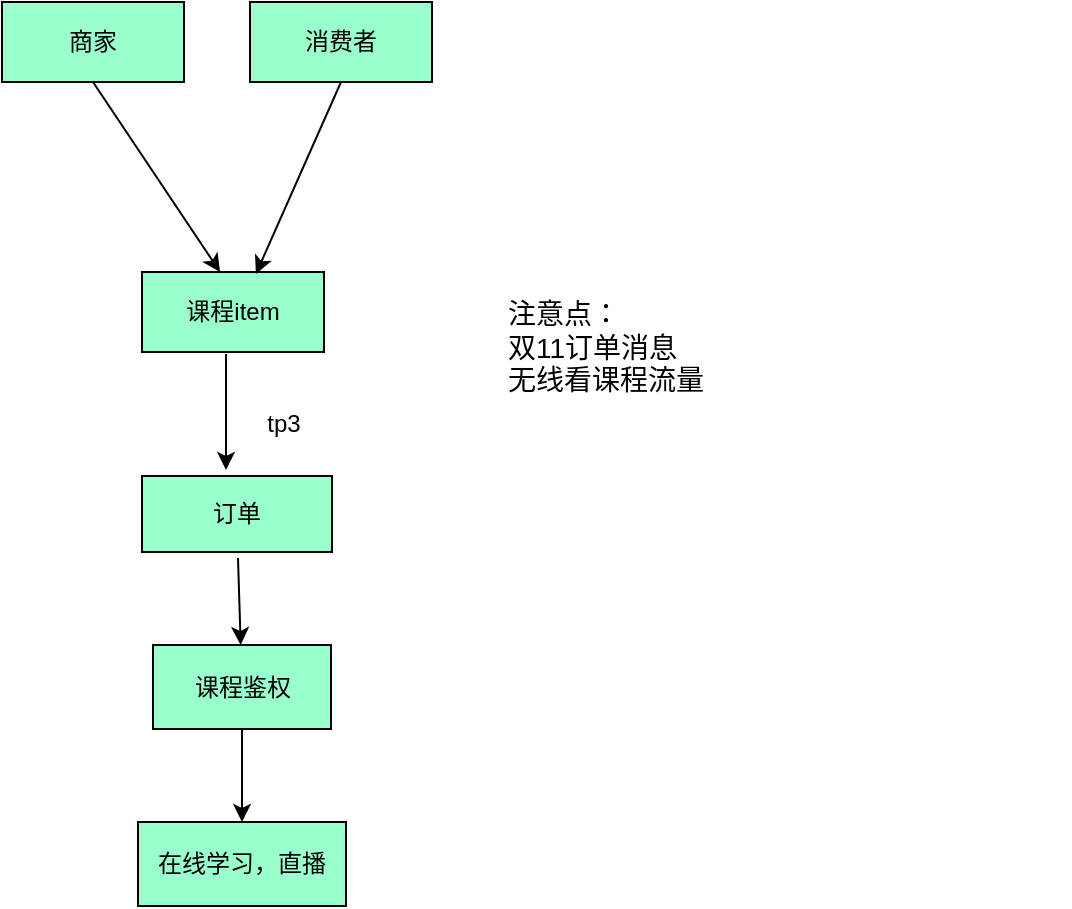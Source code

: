 <mxfile version="12.0.0" type="github" pages="1"><diagram id="N3Zr3eMrpeTJ9TRaYTEw" name="第 1 页"><mxGraphModel dx="1426" dy="794" grid="0" gridSize="10" guides="1" tooltips="1" connect="1" arrows="1" fold="1" page="1" pageScale="1" pageWidth="827" pageHeight="1169" math="0" shadow="0"><root><mxCell id="0"/><mxCell id="1" parent="0"/><mxCell id="0JGY7-4iVszi0LBUuu1V-1" value="商家" style="rounded=0;whiteSpace=wrap;html=1;fillColor=#99FFCC;" vertex="1" parent="1"><mxGeometry x="126" y="174" width="91" height="40" as="geometry"/></mxCell><mxCell id="0JGY7-4iVszi0LBUuu1V-2" value="课程item" style="rounded=0;whiteSpace=wrap;html=1;fillColor=#99FFCC;" vertex="1" parent="1"><mxGeometry x="196" y="309" width="91" height="40" as="geometry"/></mxCell><mxCell id="0JGY7-4iVszi0LBUuu1V-3" value="消费者" style="rounded=0;whiteSpace=wrap;html=1;fillColor=#99FFCC;" vertex="1" parent="1"><mxGeometry x="250" y="174" width="91" height="40" as="geometry"/></mxCell><mxCell id="0JGY7-4iVszi0LBUuu1V-4" value="" style="endArrow=classic;html=1;exitX=0.5;exitY=1;exitDx=0;exitDy=0;entryX=0.429;entryY=0;entryDx=0;entryDy=0;entryPerimeter=0;" edge="1" parent="1" source="0JGY7-4iVszi0LBUuu1V-1" target="0JGY7-4iVszi0LBUuu1V-2"><mxGeometry width="50" height="50" relative="1" as="geometry"><mxPoint x="90" y="380" as="sourcePoint"/><mxPoint x="140" y="330" as="targetPoint"/></mxGeometry></mxCell><mxCell id="0JGY7-4iVszi0LBUuu1V-5" value="" style="endArrow=classic;html=1;exitX=0.5;exitY=1;exitDx=0;exitDy=0;entryX=0.626;entryY=0.025;entryDx=0;entryDy=0;entryPerimeter=0;" edge="1" parent="1" source="0JGY7-4iVszi0LBUuu1V-3" target="0JGY7-4iVszi0LBUuu1V-2"><mxGeometry width="50" height="50" relative="1" as="geometry"><mxPoint x="90" y="380" as="sourcePoint"/><mxPoint x="246" y="263" as="targetPoint"/></mxGeometry></mxCell><mxCell id="0JGY7-4iVszi0LBUuu1V-7" value="订单" style="rounded=0;whiteSpace=wrap;html=1;fillColor=#99FFCC;" vertex="1" parent="1"><mxGeometry x="196" y="411" width="95" height="38" as="geometry"/></mxCell><mxCell id="0JGY7-4iVszi0LBUuu1V-8" value="课程鉴权" style="rounded=0;whiteSpace=wrap;html=1;fillColor=#99FFCC;" vertex="1" parent="1"><mxGeometry x="201.5" y="495.5" width="89" height="42" as="geometry"/></mxCell><mxCell id="0JGY7-4iVszi0LBUuu1V-9" value="在线学习，直播" style="rounded=0;whiteSpace=wrap;html=1;fillColor=#99FFCC;" vertex="1" parent="1"><mxGeometry x="194" y="584" width="104" height="42" as="geometry"/></mxCell><mxCell id="0JGY7-4iVszi0LBUuu1V-10" value="" style="endArrow=classic;html=1;" edge="1" parent="1"><mxGeometry width="50" height="50" relative="1" as="geometry"><mxPoint x="238" y="350" as="sourcePoint"/><mxPoint x="238" y="408" as="targetPoint"/></mxGeometry></mxCell><mxCell id="0JGY7-4iVszi0LBUuu1V-11" value="" style="endArrow=classic;html=1;" edge="1" parent="1" target="0JGY7-4iVszi0LBUuu1V-8"><mxGeometry width="50" height="50" relative="1" as="geometry"><mxPoint x="244" y="452" as="sourcePoint"/><mxPoint x="176" y="647" as="targetPoint"/></mxGeometry></mxCell><mxCell id="0JGY7-4iVszi0LBUuu1V-12" value="" style="endArrow=classic;html=1;exitX=0.5;exitY=1;exitDx=0;exitDy=0;" edge="1" parent="1" source="0JGY7-4iVszi0LBUuu1V-8" target="0JGY7-4iVszi0LBUuu1V-9"><mxGeometry width="50" height="50" relative="1" as="geometry"><mxPoint x="126" y="697" as="sourcePoint"/><mxPoint x="176" y="647" as="targetPoint"/></mxGeometry></mxCell><mxCell id="0JGY7-4iVszi0LBUuu1V-14" value="tp3" style="text;html=1;strokeColor=none;fillColor=none;align=center;verticalAlign=middle;whiteSpace=wrap;rounded=0;" vertex="1" parent="1"><mxGeometry x="247" y="375" width="40" height="20" as="geometry"/></mxCell><mxCell id="0JGY7-4iVszi0LBUuu1V-17" value="&lt;font style=&quot;font-size: 14px&quot;&gt;&lt;br&gt;&lt;font&gt;注意点：&lt;br&gt;&lt;/font&gt;双11订单消息&lt;br&gt;无线看课程流量&lt;/font&gt;" style="text;html=1;strokeColor=none;fillColor=none;align=left;verticalAlign=middle;whiteSpace=wrap;rounded=0;" vertex="1" parent="1"><mxGeometry x="377" y="274" width="283" height="127" as="geometry"/></mxCell></root></mxGraphModel></diagram></mxfile>